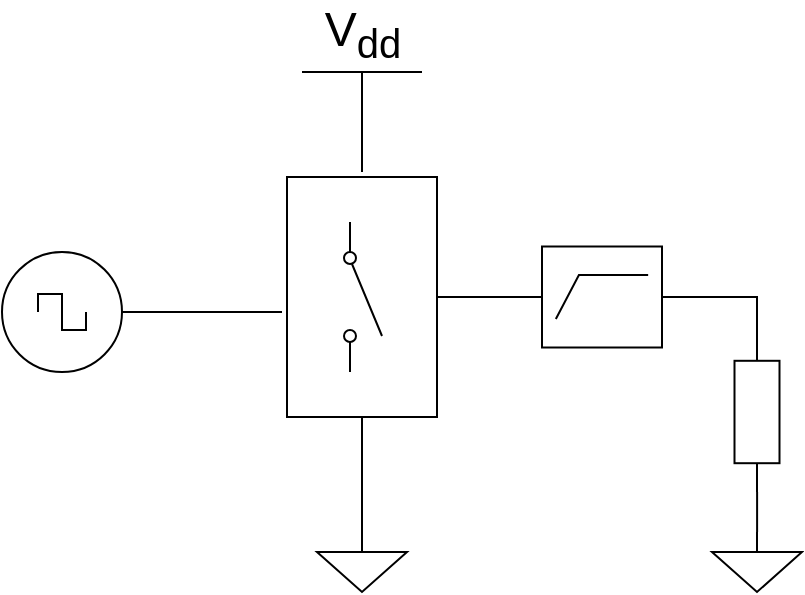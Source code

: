 <mxfile version="21.5.0" type="device">
  <diagram name="Página-1" id="jlM7EFDPWfMhp8rhWsSb">
    <mxGraphModel dx="793" dy="497" grid="1" gridSize="10" guides="1" tooltips="1" connect="1" arrows="1" fold="1" page="1" pageScale="1" pageWidth="850" pageHeight="1100" math="0" shadow="0">
      <root>
        <mxCell id="0" />
        <mxCell id="1" parent="0" />
        <mxCell id="JzSjNMKLPWU6pae8eZmd-4" value="" style="edgeStyle=orthogonalEdgeStyle;rounded=0;orthogonalLoop=1;jettySize=auto;html=1;endArrow=none;endFill=0;" edge="1" parent="1" source="CRmV8F4R6-H90IGeiTNP-9" target="JzSjNMKLPWU6pae8eZmd-1">
          <mxGeometry relative="1" as="geometry" />
        </mxCell>
        <mxCell id="CRmV8F4R6-H90IGeiTNP-9" value="" style="rounded=0;whiteSpace=wrap;html=1;fillColor=default;" parent="1" vertex="1">
          <mxGeometry x="222.5" y="272.5" width="75" height="120" as="geometry" />
        </mxCell>
        <mxCell id="CRmV8F4R6-H90IGeiTNP-19" style="edgeStyle=orthogonalEdgeStyle;rounded=0;orthogonalLoop=1;jettySize=auto;html=1;exitX=1;exitY=0.5;exitDx=0;exitDy=0;exitPerimeter=0;endArrow=none;endFill=0;" parent="1" source="CRmV8F4R6-H90IGeiTNP-1" edge="1">
          <mxGeometry relative="1" as="geometry">
            <mxPoint x="220" y="340" as="targetPoint" />
          </mxGeometry>
        </mxCell>
        <mxCell id="CRmV8F4R6-H90IGeiTNP-1" value="" style="pointerEvents=1;verticalLabelPosition=bottom;shadow=0;dashed=0;align=center;html=1;verticalAlign=top;shape=mxgraph.electrical.signal_sources.source;aspect=fixed;points=[[0.5,0,0],[1,0.5,0],[0.5,1,0],[0,0.5,0]];elSignalType=square;" parent="1" vertex="1">
          <mxGeometry x="80" y="310" width="60" height="60" as="geometry" />
        </mxCell>
        <mxCell id="CRmV8F4R6-H90IGeiTNP-2" value="" style="html=1;shape=mxgraph.electrical.electro-mechanical.singleSwitch;aspect=fixed;elSwitchState=off;direction=south;" parent="1" vertex="1">
          <mxGeometry x="250" y="295" width="20" height="75" as="geometry" />
        </mxCell>
        <mxCell id="CRmV8F4R6-H90IGeiTNP-12" value="" style="edgeStyle=orthogonalEdgeStyle;rounded=0;orthogonalLoop=1;jettySize=auto;html=1;endArrow=none;endFill=0;" parent="1" source="CRmV8F4R6-H90IGeiTNP-4" target="CRmV8F4R6-H90IGeiTNP-7" edge="1">
          <mxGeometry relative="1" as="geometry" />
        </mxCell>
        <mxCell id="CRmV8F4R6-H90IGeiTNP-4" value="" style="pointerEvents=1;verticalLabelPosition=bottom;shadow=0;dashed=0;align=center;html=1;verticalAlign=top;shape=mxgraph.electrical.resistors.resistor_1;direction=south;" parent="1" vertex="1">
          <mxGeometry x="446.25" y="350" width="22.5" height="80" as="geometry" />
        </mxCell>
        <mxCell id="CRmV8F4R6-H90IGeiTNP-17" style="edgeStyle=orthogonalEdgeStyle;rounded=0;orthogonalLoop=1;jettySize=auto;html=1;exitX=0.5;exitY=0;exitDx=0;exitDy=0;exitPerimeter=0;entryX=0.5;entryY=1;entryDx=0;entryDy=0;endArrow=none;endFill=0;" parent="1" source="CRmV8F4R6-H90IGeiTNP-6" target="CRmV8F4R6-H90IGeiTNP-9" edge="1">
          <mxGeometry relative="1" as="geometry" />
        </mxCell>
        <mxCell id="CRmV8F4R6-H90IGeiTNP-6" value="" style="pointerEvents=1;verticalLabelPosition=bottom;shadow=0;dashed=0;align=center;html=1;verticalAlign=top;shape=mxgraph.electrical.signal_sources.signal_ground;" parent="1" vertex="1">
          <mxGeometry x="237.5" y="450" width="45" height="30" as="geometry" />
        </mxCell>
        <mxCell id="CRmV8F4R6-H90IGeiTNP-7" value="" style="pointerEvents=1;verticalLabelPosition=bottom;shadow=0;dashed=0;align=center;html=1;verticalAlign=top;shape=mxgraph.electrical.signal_sources.signal_ground;" parent="1" vertex="1">
          <mxGeometry x="435" y="450" width="45" height="30" as="geometry" />
        </mxCell>
        <mxCell id="CRmV8F4R6-H90IGeiTNP-18" style="edgeStyle=orthogonalEdgeStyle;rounded=0;orthogonalLoop=1;jettySize=auto;html=1;exitX=0.5;exitY=0;exitDx=0;exitDy=0;exitPerimeter=0;endArrow=none;endFill=0;" parent="1" source="CRmV8F4R6-H90IGeiTNP-8" edge="1">
          <mxGeometry relative="1" as="geometry">
            <mxPoint x="260" y="270" as="targetPoint" />
          </mxGeometry>
        </mxCell>
        <mxCell id="CRmV8F4R6-H90IGeiTNP-8" value="V&lt;sub&gt;dd&lt;/sub&gt;" style="verticalLabelPosition=top;verticalAlign=bottom;shape=mxgraph.electrical.signal_sources.vdd;shadow=0;dashed=0;align=center;strokeWidth=1;fontSize=24;html=1;flipV=1;" parent="1" vertex="1">
          <mxGeometry x="230" y="220" width="60" height="40" as="geometry" />
        </mxCell>
        <mxCell id="JzSjNMKLPWU6pae8eZmd-6" style="edgeStyle=orthogonalEdgeStyle;rounded=0;orthogonalLoop=1;jettySize=auto;html=1;exitX=1;exitY=0.5;exitDx=0;exitDy=0;exitPerimeter=0;entryX=0;entryY=0.5;entryDx=0;entryDy=0;entryPerimeter=0;endArrow=none;endFill=0;" edge="1" parent="1" source="JzSjNMKLPWU6pae8eZmd-1" target="CRmV8F4R6-H90IGeiTNP-4">
          <mxGeometry relative="1" as="geometry">
            <Array as="points">
              <mxPoint x="458" y="333" />
            </Array>
          </mxGeometry>
        </mxCell>
        <mxCell id="JzSjNMKLPWU6pae8eZmd-1" value="" style="verticalLabelPosition=bottom;shadow=0;dashed=0;align=center;html=1;verticalAlign=top;shape=mxgraph.electrical.logic_gates.highpass_filter;" vertex="1" parent="1">
          <mxGeometry x="350" y="307.25" width="60" height="50.5" as="geometry" />
        </mxCell>
      </root>
    </mxGraphModel>
  </diagram>
</mxfile>
